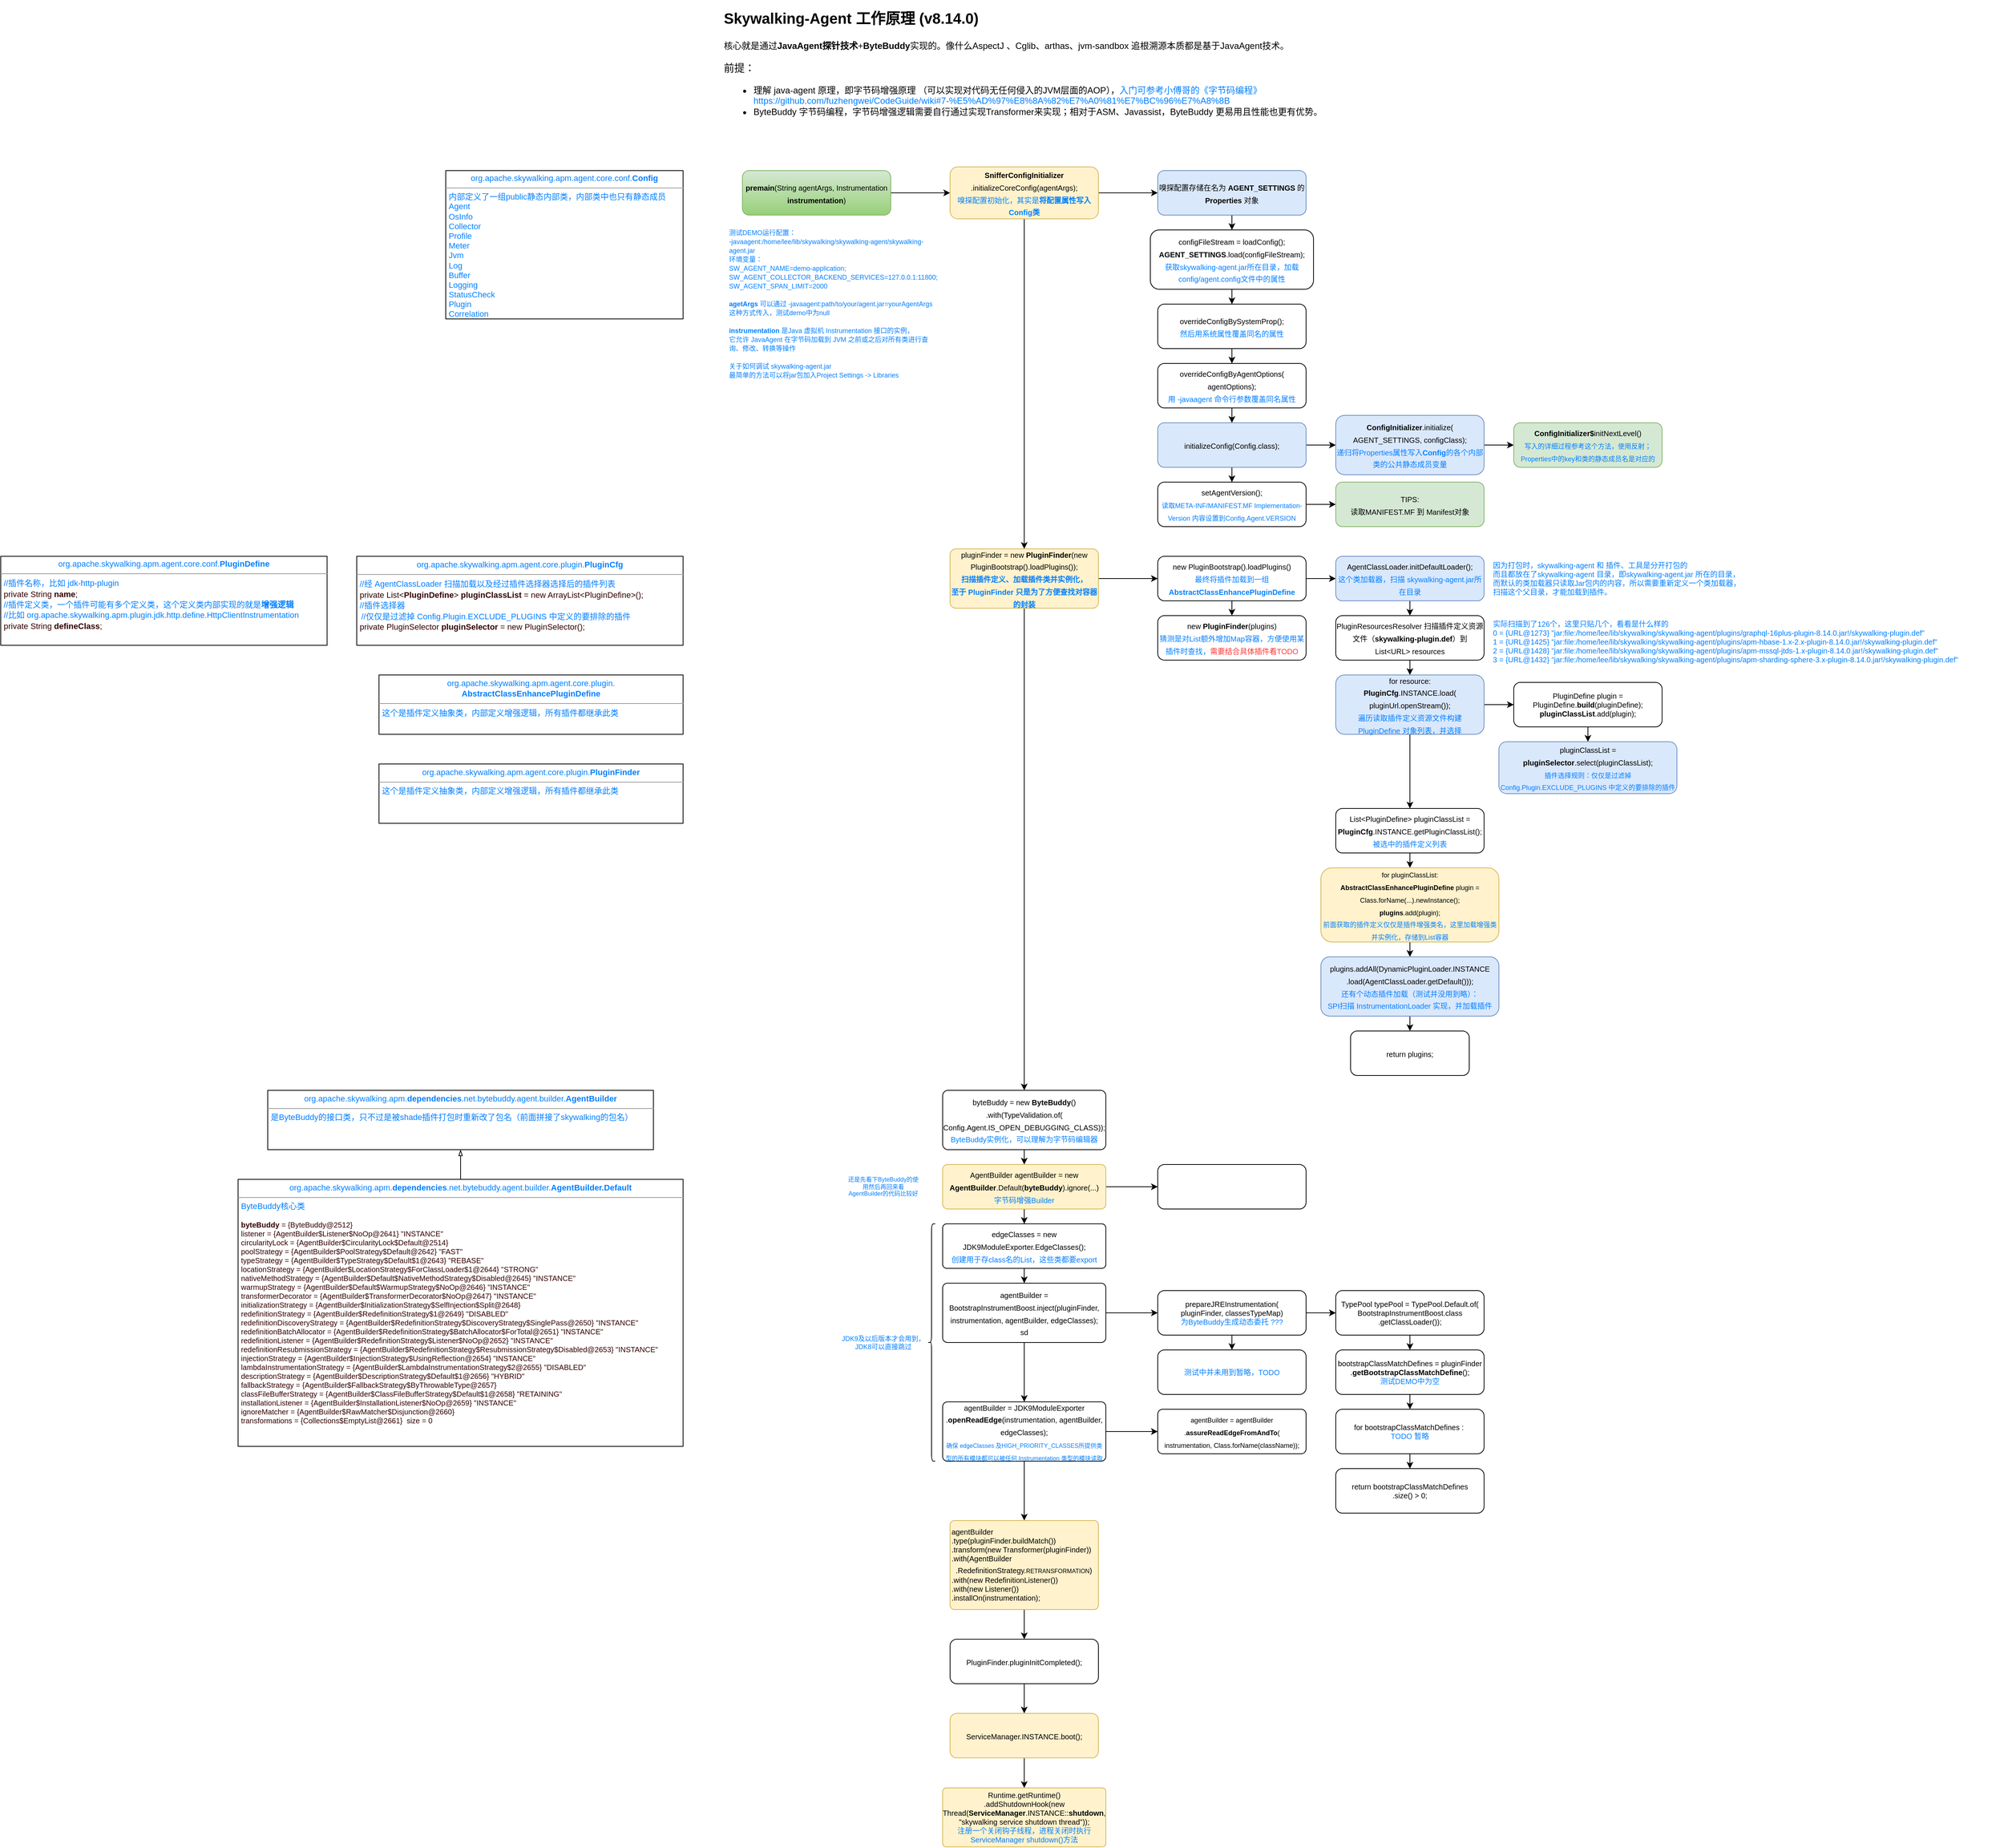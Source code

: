 <mxfile version="16.1.2" type="device"><diagram id="PYI9xT5d_eNirprLVBCl" name="Skywalking-Agent 工作原理 (v8.14.0) "><mxGraphModel dx="2842" dy="1018" grid="1" gridSize="10" guides="1" tooltips="1" connect="1" arrows="1" fold="1" page="1" pageScale="1" pageWidth="1169" pageHeight="827" math="0" shadow="0"><root><mxCell id="0"/><mxCell id="1" parent="0"/><mxCell id="CrG38wg852pacwZDw58O-2" value="&lt;h1 style=&quot;font-size: 20px&quot;&gt;&lt;span&gt;Skywalking-Agent 工作原理&amp;nbsp;&lt;/span&gt;&lt;font style=&quot;font-size: 20px&quot;&gt;(v8.14.0)&amp;nbsp;&lt;br&gt;&lt;/font&gt;&lt;/h1&gt;&lt;div&gt;&lt;font style=&quot;font-size: 12px&quot;&gt;核心就是通过&lt;b&gt;JavaAgent探针技术&lt;/b&gt;+&lt;b&gt;ByteBuddy&lt;/b&gt;实现的。像什么AspectJ 、Cglib、arthas、jvm-sandbox 追根溯源本质都是基于JavaAgent技术。&lt;/font&gt;&lt;/div&gt;&lt;p style=&quot;font-size: 14px&quot;&gt;&lt;font style=&quot;font-size: 14px&quot;&gt;前提：&lt;/font&gt;&lt;/p&gt;&lt;p style=&quot;font-size: 14px&quot;&gt;&lt;/p&gt;&lt;ul style=&quot;font-size: 12px&quot;&gt;&lt;li&gt;&lt;font style=&quot;font-size: 12px&quot;&gt;理解 java-agent 原理，即字节码增强原理 （可以实现对代码无任何侵入的JVM层面的AOP），&lt;font color=&quot;#007fff&quot;&gt;入门可参考小傅哥的《字节码编程》https://github.com/fuzhengwei/CodeGuide/wiki#7-%E5%AD%97%E8%8A%82%E7%A0%81%E7%BC%96%E7%A8%8B&lt;/font&gt;&lt;/font&gt;&lt;/li&gt;&lt;li&gt;&lt;font style=&quot;font-size: 12px&quot;&gt;ByteBuddy 字节码编程，字节码增强逻辑需要自行通过实现Transformer来实现；相对于ASM、Javassist，ByteBuddy 更易用且性能也更有优势。&lt;/font&gt;&lt;/li&gt;&lt;/ul&gt;&lt;p&gt;&lt;/p&gt;" style="text;html=1;strokeColor=none;fillColor=none;spacing=5;spacingTop=-20;whiteSpace=wrap;overflow=hidden;rounded=0;fontSize=16;" vertex="1" parent="1"><mxGeometry x="10" y="20" width="890" height="180" as="geometry"/></mxCell><mxCell id="CrG38wg852pacwZDw58O-5" value="" style="edgeStyle=orthogonalEdgeStyle;rounded=0;orthogonalLoop=1;jettySize=auto;html=1;fontSize=10;" edge="1" parent="1" source="CrG38wg852pacwZDw58O-3" target="CrG38wg852pacwZDw58O-4"><mxGeometry relative="1" as="geometry"/></mxCell><mxCell id="CrG38wg852pacwZDw58O-3" value="&lt;font style=&quot;font-size: 10px&quot;&gt;&lt;b&gt;premain&lt;/b&gt;(String agentArgs, Instrumentation &lt;b&gt;instrumentation&lt;/b&gt;)&lt;/font&gt;" style="rounded=1;whiteSpace=wrap;html=1;fontSize=14;fillColor=#d5e8d4;strokeColor=#82b366;gradientColor=#97d077;" vertex="1" parent="1"><mxGeometry x="40" y="240" width="200" height="60" as="geometry"/></mxCell><mxCell id="CrG38wg852pacwZDw58O-9" value="" style="edgeStyle=orthogonalEdgeStyle;rounded=0;orthogonalLoop=1;jettySize=auto;html=1;fontSize=12;fontColor=#007FFF;" edge="1" parent="1" source="CrG38wg852pacwZDw58O-4" target="CrG38wg852pacwZDw58O-8"><mxGeometry relative="1" as="geometry"/></mxCell><mxCell id="CrG38wg852pacwZDw58O-33" value="" style="edgeStyle=orthogonalEdgeStyle;rounded=0;orthogonalLoop=1;jettySize=auto;html=1;fontSize=9;fontColor=#007FFF;" edge="1" parent="1" source="CrG38wg852pacwZDw58O-4" target="CrG38wg852pacwZDw58O-32"><mxGeometry relative="1" as="geometry"/></mxCell><mxCell id="CrG38wg852pacwZDw58O-4" value="&lt;span style=&quot;font-size: 10px&quot;&gt;&lt;b&gt;SnifferConfigInitializer&lt;/b&gt;&lt;br&gt;.initializeCoreConfig(agentArgs);&lt;br&gt;&lt;font color=&quot;#007fff&quot;&gt;嗅探配置初始化，其实是&lt;b&gt;将配置属性写入Config类&lt;/b&gt;&lt;/font&gt;&lt;br&gt;&lt;/span&gt;" style="rounded=1;whiteSpace=wrap;html=1;fontSize=14;fillColor=#fff2cc;strokeColor=#d6b656;" vertex="1" parent="1"><mxGeometry x="320" y="235" width="200" height="70" as="geometry"/></mxCell><mxCell id="CrG38wg852pacwZDw58O-7" value="&lt;font color=&quot;#007fff&quot; style=&quot;font-size: 9px&quot;&gt;测试DEMO运行配置：&lt;br&gt;-javaagent:/home/lee/lib/skywalking/skywalking-agent/skywalking-agent.jar&lt;br&gt;环境变量：&lt;br&gt;SW_AGENT_NAME=demo-application;&lt;br&gt;SW_AGENT_COLLECTOR_BACKEND_SERVICES=127.0.0.1:11800;&lt;br&gt;SW_AGENT_SPAN_LIMIT=2000&lt;br&gt;&lt;br&gt;&lt;b&gt;agetArgs&lt;/b&gt; 可以通过 -javaagent:path/to/your/agent.jar=yourAgentArgs&amp;nbsp; 这种方式传入，测试demo中为null&lt;br&gt;&lt;br&gt;&lt;b&gt;instrumentation&lt;/b&gt; 是Java 虚拟机 Instrumentation 接口的实例，&lt;br&gt;它允许 JavaAgent 在字节码加载到 JVM 之前或之后对所有类进行查询、修改、转换等操作&lt;br&gt;&lt;br&gt;关于如何调试 skywalking-agent.jar&lt;br&gt;最简单的方法可以将jar包加入Project Settings -&amp;gt; Libraries&lt;br&gt;&lt;/font&gt;" style="text;html=1;strokeColor=none;fillColor=none;align=left;verticalAlign=top;whiteSpace=wrap;rounded=0;fontSize=10;" vertex="1" parent="1"><mxGeometry x="20" y="311" width="260" height="206" as="geometry"/></mxCell><mxCell id="CrG38wg852pacwZDw58O-11" value="" style="edgeStyle=orthogonalEdgeStyle;rounded=0;orthogonalLoop=1;jettySize=auto;html=1;fontSize=12;fontColor=#007FFF;" edge="1" parent="1" source="CrG38wg852pacwZDw58O-8" target="CrG38wg852pacwZDw58O-10"><mxGeometry relative="1" as="geometry"/></mxCell><mxCell id="CrG38wg852pacwZDw58O-50" value="" style="edgeStyle=orthogonalEdgeStyle;rounded=1;orthogonalLoop=1;jettySize=auto;html=1;fontSize=9;fontColor=#007FFF;" edge="1" parent="1" source="CrG38wg852pacwZDw58O-8" target="CrG38wg852pacwZDw58O-49"><mxGeometry relative="1" as="geometry"/></mxCell><mxCell id="CrG38wg852pacwZDw58O-8" value="&lt;span style=&quot;font-size: 10px&quot;&gt;pluginFinder = new &lt;b&gt;PluginFinder&lt;/b&gt;(new PluginBootstrap().loadPlugins());&lt;/span&gt;&lt;br&gt;&lt;font color=&quot;#007fff&quot;&gt;&lt;span style=&quot;font-size: 10px&quot;&gt;&lt;b&gt;扫描插件定义、加载插件类并实例化，&lt;br&gt;至于 PluginFinder 只是为了方便查找对容器的封装&lt;br&gt;&lt;/b&gt;&lt;/span&gt;&lt;/font&gt;" style="rounded=1;whiteSpace=wrap;html=1;fontSize=14;fillColor=#fff2cc;strokeColor=#d6b656;arcSize=10;" vertex="1" parent="1"><mxGeometry x="320" y="750" width="200" height="80" as="geometry"/></mxCell><mxCell id="CrG38wg852pacwZDw58O-13" value="" style="edgeStyle=orthogonalEdgeStyle;rounded=0;orthogonalLoop=1;jettySize=auto;html=1;fontSize=12;fontColor=#007FFF;entryX=0.5;entryY=0;entryDx=0;entryDy=0;" edge="1" parent="1" source="CrG38wg852pacwZDw58O-10" target="CrG38wg852pacwZDw58O-14"><mxGeometry relative="1" as="geometry"><mxPoint x="420" y="1600" as="targetPoint"/></mxGeometry></mxCell><mxCell id="CrG38wg852pacwZDw58O-10" value="&lt;font style=&quot;font-size: 10px&quot;&gt;byteBuddy = new &lt;b&gt;ByteBuddy&lt;/b&gt;()&lt;br&gt;.with(TypeValidation.of(&lt;br&gt;Config.Agent.IS_OPEN_DEBUGGING_CLASS));&lt;br&gt;&lt;font color=&quot;#007fff&quot; style=&quot;font-size: 10px&quot;&gt;ByteBuddy实例化，可以理解为字节码编辑器&lt;/font&gt;&lt;/font&gt;" style="rounded=1;whiteSpace=wrap;html=1;fontSize=14;arcSize=9;" vertex="1" parent="1"><mxGeometry x="310" y="1480" width="220" height="80" as="geometry"/></mxCell><mxCell id="CrG38wg852pacwZDw58O-17" value="" style="edgeStyle=orthogonalEdgeStyle;rounded=0;orthogonalLoop=1;jettySize=auto;html=1;fontSize=9;fontColor=#007FFF;" edge="1" parent="1" source="CrG38wg852pacwZDw58O-14" target="CrG38wg852pacwZDw58O-16"><mxGeometry relative="1" as="geometry"/></mxCell><mxCell id="CrG38wg852pacwZDw58O-82" value="" style="edgeStyle=orthogonalEdgeStyle;rounded=1;orthogonalLoop=1;jettySize=auto;html=1;fontSize=9;fontColor=#330000;" edge="1" parent="1" source="CrG38wg852pacwZDw58O-14" target="CrG38wg852pacwZDw58O-81"><mxGeometry relative="1" as="geometry"/></mxCell><mxCell id="CrG38wg852pacwZDw58O-14" value="&lt;font style=&quot;font-size: 10px&quot;&gt;AgentBuilder agentBuilder = new &lt;b&gt;AgentBuilder&lt;/b&gt;.Default(&lt;b&gt;byteBuddy&lt;/b&gt;).ignore(...)&lt;br&gt;&lt;font color=&quot;#007fff&quot; style=&quot;font-size: 10px&quot;&gt;字节码增强Builder&lt;/font&gt;&lt;br&gt;&lt;/font&gt;" style="rounded=1;whiteSpace=wrap;html=1;fontSize=14;fillColor=#fff2cc;strokeColor=#d6b656;arcSize=11;" vertex="1" parent="1"><mxGeometry x="310" y="1580" width="220" height="60" as="geometry"/></mxCell><mxCell id="CrG38wg852pacwZDw58O-19" value="" style="edgeStyle=orthogonalEdgeStyle;rounded=0;orthogonalLoop=1;jettySize=auto;html=1;fontSize=9;fontColor=#007FFF;" edge="1" parent="1" source="CrG38wg852pacwZDw58O-16" target="CrG38wg852pacwZDw58O-18"><mxGeometry relative="1" as="geometry"/></mxCell><mxCell id="CrG38wg852pacwZDw58O-16" value="&lt;font&gt;&lt;font size=&quot;1&quot;&gt;edgeClasses = new JDK9ModuleExporter.EdgeClasses();&lt;br&gt;&lt;/font&gt;&lt;font color=&quot;#007fff&quot; style=&quot;font-size: 10px&quot;&gt;创建用于存class名的List，这些类都要export&lt;/font&gt;&lt;br&gt;&lt;/font&gt;" style="rounded=1;whiteSpace=wrap;html=1;fontSize=14;arcSize=9;" vertex="1" parent="1"><mxGeometry x="310" y="1660" width="220" height="60" as="geometry"/></mxCell><mxCell id="CrG38wg852pacwZDw58O-21" value="" style="edgeStyle=orthogonalEdgeStyle;rounded=0;orthogonalLoop=1;jettySize=auto;html=1;fontSize=10;fontColor=#007FFF;" edge="1" parent="1" source="CrG38wg852pacwZDw58O-18" target="CrG38wg852pacwZDw58O-20"><mxGeometry relative="1" as="geometry"/></mxCell><mxCell id="CrG38wg852pacwZDw58O-84" value="" style="edgeStyle=orthogonalEdgeStyle;rounded=1;orthogonalLoop=1;jettySize=auto;html=1;fontSize=10;fontColor=#007FFF;" edge="1" parent="1" source="CrG38wg852pacwZDw58O-18" target="CrG38wg852pacwZDw58O-83"><mxGeometry relative="1" as="geometry"/></mxCell><mxCell id="CrG38wg852pacwZDw58O-18" value="&lt;font&gt;&lt;font style=&quot;font-size: 10px&quot;&gt;agentBuilder = BootstrapInstrumentBoost.inject(pluginFinder, instrumentation, agentBuilder, edgeClasses);&lt;br&gt;sd&lt;/font&gt;&lt;br&gt;&lt;/font&gt;" style="rounded=1;whiteSpace=wrap;html=1;fontSize=14;arcSize=8;" vertex="1" parent="1"><mxGeometry x="310" y="1740" width="220" height="80" as="geometry"/></mxCell><mxCell id="CrG38wg852pacwZDw58O-23" value="" style="edgeStyle=orthogonalEdgeStyle;rounded=0;orthogonalLoop=1;jettySize=auto;html=1;fontSize=10;fontColor=#007FFF;" edge="1" parent="1" source="CrG38wg852pacwZDw58O-20" target="CrG38wg852pacwZDw58O-22"><mxGeometry relative="1" as="geometry"/></mxCell><mxCell id="CrG38wg852pacwZDw58O-97" value="" style="edgeStyle=orthogonalEdgeStyle;rounded=1;orthogonalLoop=1;jettySize=auto;html=1;fontSize=8;fontColor=#007FFF;" edge="1" parent="1" source="CrG38wg852pacwZDw58O-20" target="CrG38wg852pacwZDw58O-96"><mxGeometry relative="1" as="geometry"/></mxCell><mxCell id="CrG38wg852pacwZDw58O-20" value="&lt;font style=&quot;font-size: 8px&quot;&gt;&lt;font style=&quot;font-size: 10px&quot;&gt;agentBuilder = JDK9ModuleExporter&lt;br&gt;.&lt;b&gt;openReadEdge&lt;/b&gt;(instrumentation, agentBuilder, edgeClasses);&lt;br&gt;&lt;/font&gt;&lt;font color=&quot;#007fff&quot; style=&quot;font-size: 8px&quot;&gt;&lt;span&gt;确保 edgeClasses 及HIGH_PRIORITY_CLASSES&lt;/span&gt;&lt;span&gt;所提供类型的所有模块都可以被任何 Instrumentation 类型的模块读取&lt;/span&gt;&lt;/font&gt;&lt;br&gt;&lt;/font&gt;" style="rounded=1;whiteSpace=wrap;html=1;fontSize=14;arcSize=8;" vertex="1" parent="1"><mxGeometry x="310" y="1900" width="220" height="80" as="geometry"/></mxCell><mxCell id="CrG38wg852pacwZDw58O-25" value="" style="edgeStyle=orthogonalEdgeStyle;rounded=0;orthogonalLoop=1;jettySize=auto;html=1;fontSize=10;fontColor=#007FFF;" edge="1" parent="1" source="CrG38wg852pacwZDw58O-22" target="CrG38wg852pacwZDw58O-24"><mxGeometry relative="1" as="geometry"/></mxCell><mxCell id="CrG38wg852pacwZDw58O-22" value="&lt;font&gt;&lt;div style=&quot;font-size: 10px&quot;&gt;agentBuilder&lt;/div&gt;&lt;div style=&quot;font-size: 10px&quot;&gt;.type(pluginFinder.buildMatch())&lt;/div&gt;&lt;div style=&quot;font-size: 10px&quot;&gt;.transform(new Transformer(pluginFinder))&lt;/div&gt;&lt;div style=&quot;font-size: 10px&quot;&gt;.with(AgentBuilder&lt;/div&gt;&lt;div&gt;&lt;span style=&quot;font-size: 10px&quot;&gt;&amp;nbsp;&amp;nbsp;&lt;/span&gt;&lt;span style=&quot;font-size: 10px&quot;&gt;.RedefinitionStrategy.&lt;/span&gt;&lt;font style=&quot;font-size: 8px&quot;&gt;RETRANSFORMATION&lt;/font&gt;&lt;span style=&quot;font-size: 10px&quot;&gt;)&lt;/span&gt;&lt;/div&gt;&lt;div style=&quot;font-size: 10px&quot;&gt;.with(new RedefinitionListener())&lt;/div&gt;&lt;div style=&quot;font-size: 10px&quot;&gt;.with(new Listener())&lt;/div&gt;&lt;div style=&quot;font-size: 10px&quot;&gt;.installOn(instrumentation);&lt;/div&gt;&lt;/font&gt;" style="rounded=1;whiteSpace=wrap;html=1;fontSize=14;align=left;arcSize=5;fillColor=#fff2cc;strokeColor=#d6b656;" vertex="1" parent="1"><mxGeometry x="320" y="2060" width="200" height="120" as="geometry"/></mxCell><mxCell id="CrG38wg852pacwZDw58O-27" value="" style="edgeStyle=orthogonalEdgeStyle;rounded=0;orthogonalLoop=1;jettySize=auto;html=1;fontSize=10;fontColor=#007FFF;" edge="1" parent="1" source="CrG38wg852pacwZDw58O-24" target="CrG38wg852pacwZDw58O-26"><mxGeometry relative="1" as="geometry"/></mxCell><mxCell id="CrG38wg852pacwZDw58O-24" value="&lt;font&gt;&lt;span style=&quot;font-size: 10px&quot;&gt;PluginFinder.pluginInitCompleted();&lt;/span&gt;&lt;br&gt;&lt;/font&gt;" style="rounded=1;whiteSpace=wrap;html=1;fontSize=14;align=center;" vertex="1" parent="1"><mxGeometry x="320" y="2220" width="200" height="60" as="geometry"/></mxCell><mxCell id="CrG38wg852pacwZDw58O-29" value="" style="edgeStyle=orthogonalEdgeStyle;rounded=0;orthogonalLoop=1;jettySize=auto;html=1;fontSize=10;fontColor=#007FFF;" edge="1" parent="1" source="CrG38wg852pacwZDw58O-26" target="CrG38wg852pacwZDw58O-28"><mxGeometry relative="1" as="geometry"/></mxCell><mxCell id="CrG38wg852pacwZDw58O-26" value="&lt;font&gt;&lt;span style=&quot;font-size: 10px&quot;&gt;ServiceManager.INSTANCE.boot();&lt;/span&gt;&lt;br&gt;&lt;/font&gt;" style="rounded=1;whiteSpace=wrap;html=1;fontSize=14;align=center;fillColor=#fff2cc;strokeColor=#d6b656;" vertex="1" parent="1"><mxGeometry x="320" y="2320" width="200" height="60" as="geometry"/></mxCell><mxCell id="CrG38wg852pacwZDw58O-28" value="&lt;font style=&quot;font-size: 10px&quot;&gt;&lt;div&gt;Runtime.getRuntime()&lt;/div&gt;&lt;div&gt;.addShutdownHook(new Thread(&lt;b&gt;ServiceManager&lt;/b&gt;.INSTANCE::&lt;b&gt;shutdown&lt;/b&gt;, &quot;skywalking service shutdown thread&quot;));&lt;br&gt;&lt;font color=&quot;#007fff&quot;&gt;注册一个关闭钩子线程，进程关闭时执行ServiceManager shutdown()方法&lt;/font&gt;&lt;/div&gt;&lt;/font&gt;" style="rounded=1;whiteSpace=wrap;html=1;fontSize=14;align=center;fillColor=#fff2cc;strokeColor=#d6b656;arcSize=6;" vertex="1" parent="1"><mxGeometry x="310" y="2420.5" width="220" height="79.5" as="geometry"/></mxCell><mxCell id="CrG38wg852pacwZDw58O-35" value="" style="edgeStyle=orthogonalEdgeStyle;rounded=0;orthogonalLoop=1;jettySize=auto;html=1;fontSize=9;fontColor=#007FFF;" edge="1" parent="1" source="CrG38wg852pacwZDw58O-32" target="CrG38wg852pacwZDw58O-34"><mxGeometry relative="1" as="geometry"/></mxCell><mxCell id="CrG38wg852pacwZDw58O-32" value="&lt;span style=&quot;font-size: 10px&quot;&gt;嗅探配置存储在名为 &lt;b&gt;AGENT_SETTINGS&lt;/b&gt; 的&lt;b&gt;Properties&lt;/b&gt; 对象&lt;/span&gt;" style="rounded=1;whiteSpace=wrap;html=1;fontSize=14;fillColor=#dae8fc;strokeColor=#6c8ebf;" vertex="1" parent="1"><mxGeometry x="600" y="240" width="200" height="60" as="geometry"/></mxCell><mxCell id="CrG38wg852pacwZDw58O-37" value="" style="edgeStyle=orthogonalEdgeStyle;rounded=0;orthogonalLoop=1;jettySize=auto;html=1;fontSize=10;fontColor=#007FFF;" edge="1" parent="1" source="CrG38wg852pacwZDw58O-34" target="CrG38wg852pacwZDw58O-36"><mxGeometry relative="1" as="geometry"/></mxCell><mxCell id="CrG38wg852pacwZDw58O-34" value="&lt;font style=&quot;font-size: 10px&quot;&gt;configFileStream = loadConfig();&lt;br&gt;&lt;b&gt;AGENT_SETTINGS&lt;/b&gt;.load(configFileStream);&lt;br&gt;&lt;font color=&quot;#007fff&quot;&gt;获取skywalking-agent.jar所在目录，加载config/agent.config文件中的属性&lt;/font&gt;&lt;br&gt;&lt;/font&gt;" style="rounded=1;whiteSpace=wrap;html=1;fontSize=14;" vertex="1" parent="1"><mxGeometry x="590" y="320" width="220" height="80" as="geometry"/></mxCell><mxCell id="CrG38wg852pacwZDw58O-39" value="" style="edgeStyle=orthogonalEdgeStyle;rounded=0;orthogonalLoop=1;jettySize=auto;html=1;fontSize=10;fontColor=#007FFF;" edge="1" parent="1" source="CrG38wg852pacwZDw58O-36" target="CrG38wg852pacwZDw58O-38"><mxGeometry relative="1" as="geometry"/></mxCell><mxCell id="CrG38wg852pacwZDw58O-36" value="&lt;span style=&quot;font-size: 10px&quot;&gt;overrideConfigBySystemProp();&lt;br&gt;&lt;font color=&quot;#007fff&quot;&gt;然后用系统属性覆盖同名的属性&lt;/font&gt;&lt;br&gt;&lt;/span&gt;" style="rounded=1;whiteSpace=wrap;html=1;fontSize=14;" vertex="1" parent="1"><mxGeometry x="600" y="420" width="200" height="60" as="geometry"/></mxCell><mxCell id="CrG38wg852pacwZDw58O-41" value="" style="edgeStyle=orthogonalEdgeStyle;rounded=0;orthogonalLoop=1;jettySize=auto;html=1;fontSize=10;fontColor=#007FFF;" edge="1" parent="1" source="CrG38wg852pacwZDw58O-38" target="CrG38wg852pacwZDw58O-40"><mxGeometry relative="1" as="geometry"/></mxCell><mxCell id="CrG38wg852pacwZDw58O-38" value="&lt;span style=&quot;font-size: 10px&quot;&gt;overrideConfigByAgentOptions(&lt;br&gt;agentOptions);&lt;br&gt;&lt;font color=&quot;#007fff&quot;&gt;用 -javaagent 命令行参数覆盖同名属性&lt;/font&gt;&lt;br&gt;&lt;/span&gt;" style="rounded=1;whiteSpace=wrap;html=1;fontSize=14;" vertex="1" parent="1"><mxGeometry x="600" y="500" width="200" height="60" as="geometry"/></mxCell><mxCell id="CrG38wg852pacwZDw58O-43" value="" style="edgeStyle=orthogonalEdgeStyle;rounded=0;orthogonalLoop=1;jettySize=auto;html=1;fontSize=10;fontColor=#007FFF;" edge="1" parent="1" source="CrG38wg852pacwZDw58O-40" target="CrG38wg852pacwZDw58O-42"><mxGeometry relative="1" as="geometry"/></mxCell><mxCell id="CrG38wg852pacwZDw58O-45" value="" style="edgeStyle=orthogonalEdgeStyle;rounded=1;orthogonalLoop=1;jettySize=auto;html=1;fontSize=10;fontColor=#007FFF;" edge="1" parent="1" source="CrG38wg852pacwZDw58O-40" target="CrG38wg852pacwZDw58O-44"><mxGeometry relative="1" as="geometry"/></mxCell><mxCell id="CrG38wg852pacwZDw58O-40" value="&lt;span style=&quot;font-size: 10px&quot;&gt;initializeConfig(Config.class);&lt;/span&gt;" style="rounded=1;whiteSpace=wrap;html=1;fontSize=14;fillColor=#dae8fc;strokeColor=#6c8ebf;" vertex="1" parent="1"><mxGeometry x="600" y="580" width="200" height="60" as="geometry"/></mxCell><mxCell id="CrG38wg852pacwZDw58O-52" value="" style="edgeStyle=orthogonalEdgeStyle;rounded=1;orthogonalLoop=1;jettySize=auto;html=1;fontSize=9;fontColor=#007FFF;" edge="1" parent="1" source="CrG38wg852pacwZDw58O-42" target="CrG38wg852pacwZDw58O-51"><mxGeometry relative="1" as="geometry"/></mxCell><mxCell id="CrG38wg852pacwZDw58O-42" value="&lt;span style=&quot;font-size: 10px&quot;&gt;setAgentVersion();&lt;/span&gt;&lt;br&gt;&lt;font color=&quot;#007fff&quot; style=&quot;font-size: 9px&quot;&gt;&lt;span&gt;读取META-INF/MANIFEST.MF Implementation-Version&amp;nbsp;&lt;/span&gt;&lt;span&gt;内容设置到Config.Agent.VERSION&lt;/span&gt;&lt;/font&gt;" style="rounded=1;whiteSpace=wrap;html=1;fontSize=14;" vertex="1" parent="1"><mxGeometry x="600" y="660" width="200" height="60" as="geometry"/></mxCell><mxCell id="CrG38wg852pacwZDw58O-48" value="" style="edgeStyle=orthogonalEdgeStyle;rounded=1;orthogonalLoop=1;jettySize=auto;html=1;fontSize=10;fontColor=#007FFF;" edge="1" parent="1" source="CrG38wg852pacwZDw58O-44" target="CrG38wg852pacwZDw58O-47"><mxGeometry relative="1" as="geometry"/></mxCell><mxCell id="CrG38wg852pacwZDw58O-44" value="&lt;span style=&quot;font-size: 10px&quot;&gt;&lt;b&gt;ConfigInitializer&lt;/b&gt;.initialize(&lt;br&gt;AGENT_SETTINGS, configClass);&lt;br&gt;&lt;font color=&quot;#007fff&quot; style=&quot;font-size: 10px&quot;&gt;递归将Properties属性写入&lt;b&gt;Config&lt;/b&gt;的各个内部类的公共静态成员变量&lt;/font&gt;&lt;br&gt;&lt;/span&gt;" style="rounded=1;whiteSpace=wrap;html=1;fontSize=14;fillColor=#dae8fc;strokeColor=#6c8ebf;" vertex="1" parent="1"><mxGeometry x="840" y="570" width="200" height="80" as="geometry"/></mxCell><mxCell id="CrG38wg852pacwZDw58O-46" value="&lt;p style=&quot;margin: 4px 0px 0px ; text-align: center ; font-size: 11px&quot;&gt;&lt;font style=&quot;font-size: 11px&quot;&gt;org.apache.skywalking.apm.agent.core.conf.&lt;b&gt;Config&lt;/b&gt;&lt;br&gt;&lt;/font&gt;&lt;/p&gt;&lt;hr size=&quot;1&quot; style=&quot;font-size: 11px&quot;&gt;&lt;p style=&quot;margin: 0px 0px 0px 4px ; font-size: 11px&quot;&gt;&lt;font style=&quot;font-size: 11px&quot;&gt;内部定义了一组public静态内部类，内部类中也只有静态成员&lt;br&gt;&lt;/font&gt;&lt;/p&gt;&lt;p style=&quot;margin: 0px 0px 0px 4px ; font-size: 11px&quot;&gt;Agent&lt;br&gt;OsInfo&lt;/p&gt;&lt;p style=&quot;margin: 0px 0px 0px 4px ; font-size: 11px&quot;&gt;Collector&lt;/p&gt;&lt;p style=&quot;margin: 0px 0px 0px 4px ; font-size: 11px&quot;&gt;Profile&lt;br&gt;Meter&lt;/p&gt;&lt;p style=&quot;margin: 0px 0px 0px 4px ; font-size: 11px&quot;&gt;Jvm&lt;br&gt;Log&lt;br&gt;Buffer&lt;br&gt;Logging&lt;br&gt;StatusCheck&lt;br&gt;Plugin&lt;br&gt;Correlation&lt;/p&gt;" style="verticalAlign=top;align=left;overflow=fill;fontSize=12;fontFamily=Helvetica;html=1;fontColor=#007FFF;" vertex="1" parent="1"><mxGeometry x="-360" y="240" width="320" height="200" as="geometry"/></mxCell><mxCell id="CrG38wg852pacwZDw58O-47" value="&lt;b style=&quot;font-size: 10px&quot;&gt;ConfigInitializer$&lt;/b&gt;&lt;span style=&quot;font-size: 10px&quot;&gt;initNextLevel()&lt;/span&gt;&lt;br&gt;&lt;font color=&quot;#007fff&quot; style=&quot;font-size: 9px&quot;&gt;写入的详细过程参考这个方法，使用反射；Properties中的key和类的静态成员名是对应的&lt;/font&gt;" style="rounded=1;whiteSpace=wrap;html=1;fontSize=14;fillColor=#d5e8d4;strokeColor=#82b366;" vertex="1" parent="1"><mxGeometry x="1080" y="580" width="200" height="60" as="geometry"/></mxCell><mxCell id="CrG38wg852pacwZDw58O-54" value="" style="edgeStyle=orthogonalEdgeStyle;rounded=1;orthogonalLoop=1;jettySize=auto;html=1;fontSize=9;fontColor=#007FFF;" edge="1" parent="1" source="CrG38wg852pacwZDw58O-49" target="CrG38wg852pacwZDw58O-53"><mxGeometry relative="1" as="geometry"/></mxCell><mxCell id="CrG38wg852pacwZDw58O-78" value="" style="edgeStyle=orthogonalEdgeStyle;rounded=1;orthogonalLoop=1;jettySize=auto;html=1;fontSize=9;fontColor=#007FFF;" edge="1" parent="1" source="CrG38wg852pacwZDw58O-49" target="CrG38wg852pacwZDw58O-77"><mxGeometry relative="1" as="geometry"/></mxCell><mxCell id="CrG38wg852pacwZDw58O-49" value="&lt;span style=&quot;font-size: 10px&quot;&gt;new PluginBootstrap().loadPlugins()&lt;br&gt;&lt;/span&gt;&lt;font style=&quot;font-size: 10px&quot; color=&quot;#007fff&quot;&gt;最终将插件加载到一组&lt;b&gt;AbstractClassEnhancePluginDefine&lt;/b&gt;&lt;/font&gt;" style="rounded=1;whiteSpace=wrap;html=1;fontSize=14;" vertex="1" parent="1"><mxGeometry x="600" y="760" width="200" height="60" as="geometry"/></mxCell><mxCell id="CrG38wg852pacwZDw58O-51" value="&lt;span style=&quot;font-size: 10px&quot;&gt;TIPS:&lt;br&gt;读取MANIFEST.MF 到 Manifest对象&lt;br&gt;&lt;/span&gt;" style="rounded=1;whiteSpace=wrap;html=1;fontSize=14;fillColor=#d5e8d4;strokeColor=#82b366;" vertex="1" parent="1"><mxGeometry x="840" y="660" width="200" height="60" as="geometry"/></mxCell><mxCell id="CrG38wg852pacwZDw58O-57" value="" style="edgeStyle=orthogonalEdgeStyle;rounded=1;orthogonalLoop=1;jettySize=auto;html=1;fontSize=10;fontColor=#007FFF;" edge="1" parent="1" source="CrG38wg852pacwZDw58O-53" target="CrG38wg852pacwZDw58O-56"><mxGeometry relative="1" as="geometry"/></mxCell><mxCell id="CrG38wg852pacwZDw58O-53" value="&lt;span style=&quot;font-size: 10px&quot;&gt;AgentClassLoader.initDefaultLoader();&lt;br&gt;&lt;/span&gt;&lt;font style=&quot;font-size: 10px&quot; color=&quot;#007fff&quot;&gt;这个类加载器，扫描 skywalking-agent.jar所在目录&lt;/font&gt;" style="rounded=1;whiteSpace=wrap;html=1;fontSize=14;fillColor=#dae8fc;strokeColor=#6c8ebf;" vertex="1" parent="1"><mxGeometry x="840" y="760" width="200" height="60" as="geometry"/></mxCell><mxCell id="CrG38wg852pacwZDw58O-55" value="&lt;p style=&quot;margin: 4px 0px 0px ; text-align: center&quot;&gt;&lt;font&gt;&lt;span style=&quot;font-size: 11px&quot;&gt;org.apache.skywalking.apm.agent.core.plugin.&lt;/span&gt;&lt;br&gt;&lt;/font&gt;&lt;/p&gt;&lt;div style=&quot;text-align: center&quot;&gt;&lt;span style=&quot;font-size: 11px&quot;&gt;&lt;b&gt;AbstractClassEnhancePluginDefine&lt;/b&gt;&lt;/span&gt;&lt;/div&gt;&lt;hr size=&quot;1&quot; style=&quot;font-size: 11px&quot;&gt;&lt;p style=&quot;margin: 0px 0px 0px 4px ; font-size: 11px&quot;&gt;&lt;font style=&quot;font-size: 11px&quot;&gt;这个是插件定义抽象类，内部定义增强逻辑，所有插件都继承此类&lt;br&gt;&lt;/font&gt;&lt;/p&gt;&lt;p style=&quot;margin: 0px 0px 0px 4px ; font-size: 11px&quot;&gt;&lt;br&gt;&lt;/p&gt;" style="verticalAlign=top;align=left;overflow=fill;fontSize=12;fontFamily=Helvetica;html=1;fontColor=#007FFF;" vertex="1" parent="1"><mxGeometry x="-450" y="920" width="410" height="80" as="geometry"/></mxCell><mxCell id="CrG38wg852pacwZDw58O-59" value="" style="edgeStyle=orthogonalEdgeStyle;rounded=1;orthogonalLoop=1;jettySize=auto;html=1;fontSize=10;fontColor=#007FFF;" edge="1" parent="1" source="CrG38wg852pacwZDw58O-56" target="CrG38wg852pacwZDw58O-58"><mxGeometry relative="1" as="geometry"/></mxCell><mxCell id="CrG38wg852pacwZDw58O-56" value="&lt;div&gt;&lt;span style=&quot;font-size: 10px&quot;&gt;PluginResourcesResolver 扫描插件定义资源文件（&lt;b&gt;skywalking-plugin.def&lt;/b&gt;）到 List&amp;lt;URL&amp;gt; resources&lt;/span&gt;&lt;br&gt;&lt;/div&gt;" style="rounded=1;whiteSpace=wrap;html=1;fontSize=14;" vertex="1" parent="1"><mxGeometry x="840" y="840" width="200" height="60" as="geometry"/></mxCell><mxCell id="CrG38wg852pacwZDw58O-62" value="" style="edgeStyle=orthogonalEdgeStyle;rounded=1;orthogonalLoop=1;jettySize=auto;html=1;fontSize=10;fontColor=#007FFF;" edge="1" parent="1" source="CrG38wg852pacwZDw58O-58" target="CrG38wg852pacwZDw58O-61"><mxGeometry relative="1" as="geometry"/></mxCell><mxCell id="CrG38wg852pacwZDw58O-68" value="" style="edgeStyle=orthogonalEdgeStyle;rounded=1;orthogonalLoop=1;jettySize=auto;html=1;fontSize=10;fontColor=#330000;" edge="1" parent="1" source="CrG38wg852pacwZDw58O-58" target="CrG38wg852pacwZDw58O-67"><mxGeometry relative="1" as="geometry"/></mxCell><mxCell id="CrG38wg852pacwZDw58O-58" value="&lt;div&gt;&lt;span style=&quot;font-size: 10px&quot;&gt;for resource:&lt;br&gt;&lt;b&gt;PluginCfg&lt;/b&gt;.INSTANCE.load(&lt;br&gt;pluginUrl.openStream());&lt;br&gt;&lt;/span&gt;&lt;font style=&quot;font-size: 10px&quot; color=&quot;#007fff&quot;&gt;遍历读取插件定义资源文件构建 PluginDefine 对象列表，并选择&lt;/font&gt;&lt;/div&gt;" style="rounded=1;whiteSpace=wrap;html=1;fontSize=14;fillColor=#dae8fc;strokeColor=#6c8ebf;" vertex="1" parent="1"><mxGeometry x="840" y="920" width="200" height="80" as="geometry"/></mxCell><mxCell id="CrG38wg852pacwZDw58O-60" value="&lt;p style=&quot;margin: 4px 0px 0px ; text-align: center&quot;&gt;&lt;font&gt;&lt;span style=&quot;font-size: 11px&quot;&gt;org.apache.skywalking.apm.agent.core.plugin.&lt;/span&gt;&lt;/font&gt;&lt;b style=&quot;font-size: 11px&quot;&gt;PluginCfg&lt;/b&gt;&lt;/p&gt;&lt;hr size=&quot;1&quot; style=&quot;font-size: 11px&quot;&gt;&lt;p style=&quot;margin: 0px 0px 0px 4px&quot;&gt;&lt;span style=&quot;font-size: 11px&quot;&gt;//经 AgentClassLoader 扫描加载以及经过插件选择器选择后的插件列表&lt;/span&gt;&lt;/p&gt;&lt;p style=&quot;margin: 0px 0px 0px 4px&quot;&gt;&lt;span style=&quot;font-size: 11px&quot;&gt;&lt;font color=&quot;#330000&quot;&gt;private List&amp;lt;&lt;b&gt;PluginDefine&lt;/b&gt;&amp;gt; &lt;b&gt;pluginClassList&lt;/b&gt; = new ArrayList&amp;lt;PluginDefine&amp;gt;();&lt;/font&gt;&lt;/span&gt;&lt;/p&gt;&lt;p style=&quot;margin: 0px 0px 0px 4px&quot;&gt;&lt;span style=&quot;font-size: 11px&quot;&gt;//插件选择器&lt;/span&gt;&lt;/p&gt;&lt;span style=&quot;font-size: 11px&quot;&gt;&amp;nbsp; //仅仅是过滤掉 Config.Plugin.EXCLUDE_PLUGINS 中定义的要排除的插件&lt;/span&gt;&lt;p style=&quot;margin: 0px 0px 0px 4px&quot;&gt;&lt;span style=&quot;font-size: 11px&quot;&gt;&lt;font color=&quot;#330000&quot;&gt;private PluginSelector &lt;b&gt;pluginSelector&lt;/b&gt; = new PluginSelector();&lt;/font&gt;&lt;/span&gt;&lt;/p&gt;" style="verticalAlign=top;align=left;overflow=fill;fontSize=12;fontFamily=Helvetica;html=1;fontColor=#007FFF;" vertex="1" parent="1"><mxGeometry x="-480" y="760" width="440" height="120" as="geometry"/></mxCell><mxCell id="CrG38wg852pacwZDw58O-64" value="" style="edgeStyle=orthogonalEdgeStyle;rounded=1;orthogonalLoop=1;jettySize=auto;html=1;fontSize=10;fontColor=#007FFF;" edge="1" parent="1" source="CrG38wg852pacwZDw58O-61" target="CrG38wg852pacwZDw58O-63"><mxGeometry relative="1" as="geometry"/></mxCell><mxCell id="CrG38wg852pacwZDw58O-61" value="&lt;div&gt;&lt;span style=&quot;font-size: 10px&quot;&gt;List&amp;lt;PluginDefine&amp;gt; pluginClassList = &lt;b&gt;PluginCfg&lt;/b&gt;.INSTANCE.getPluginClassList();&lt;br&gt;&lt;/span&gt;&lt;font style=&quot;font-size: 10px&quot; color=&quot;#007fff&quot;&gt;被选中的插件定义列表&lt;/font&gt;&lt;/div&gt;" style="rounded=1;whiteSpace=wrap;html=1;fontSize=14;" vertex="1" parent="1"><mxGeometry x="840" y="1100" width="200" height="60" as="geometry"/></mxCell><mxCell id="CrG38wg852pacwZDw58O-75" style="edgeStyle=orthogonalEdgeStyle;rounded=1;orthogonalLoop=1;jettySize=auto;html=1;exitX=0.5;exitY=1;exitDx=0;exitDy=0;entryX=0.5;entryY=0;entryDx=0;entryDy=0;fontSize=9;fontColor=#007FFF;" edge="1" parent="1" source="CrG38wg852pacwZDw58O-63" target="CrG38wg852pacwZDw58O-74"><mxGeometry relative="1" as="geometry"/></mxCell><mxCell id="CrG38wg852pacwZDw58O-63" value="&lt;font style=&quot;font-size: 9px&quot;&gt;for pluginClassList:&lt;br&gt;&lt;/font&gt;&lt;font style=&quot;font-size: 9px&quot;&gt;&lt;font style=&quot;font-size: 9px&quot;&gt;&lt;b&gt;AbstractClassEnhancePluginDefine&lt;/b&gt; plugin = Class.forName(...).newInstance();&lt;br&gt;&lt;b&gt;plugins&lt;/b&gt;.add(plugin);&lt;br&gt;&lt;font color=&quot;#007fff&quot;&gt;前面获取的插件定义仅仅是插件增强类名，这里加载增强类并实例化，存储到List容器&lt;/font&gt;&lt;/font&gt;&lt;br&gt;&lt;/font&gt;" style="rounded=1;whiteSpace=wrap;html=1;fontSize=14;fillColor=#fff2cc;strokeColor=#d6b656;" vertex="1" parent="1"><mxGeometry x="820" y="1180" width="240" height="100" as="geometry"/></mxCell><mxCell id="CrG38wg852pacwZDw58O-65" value="因为打包时，skywalking-agent 和 插件、工具是分开打包的&lt;br&gt;而且都放在了skywalking-agent 目录，即skywalking-agent.jar 所在的目录，&lt;br&gt;而默认的类加载器只读取Jar包内的内容，所以需要重新定义一个类加载器，&lt;br&gt;扫描这个父目录，才能加载到插件。" style="text;html=1;align=left;verticalAlign=middle;resizable=0;points=[];autosize=1;strokeColor=none;fillColor=none;fontSize=10;fontColor=#007FFF;" vertex="1" parent="1"><mxGeometry x="1050" y="765" width="360" height="50" as="geometry"/></mxCell><mxCell id="CrG38wg852pacwZDw58O-66" value="实际扫描到了126个，这里只贴几个，看看是什么样的&lt;br&gt;&lt;div&gt;0 = {URL@1273} &quot;jar:file:/home/lee/lib/skywalking/skywalking-agent/plugins/graphql-16plus-plugin-8.14.0.jar!/skywalking-plugin.def&quot;&lt;/div&gt;&lt;div&gt;1 = {URL@1425} &quot;jar:file:/home/lee/lib/skywalking/skywalking-agent/plugins/apm-hbase-1.x-2.x-plugin-8.14.0.jar!/skywalking-plugin.def&quot;&lt;/div&gt;&lt;div&gt;2 = {URL@1428} &quot;jar:file:/home/lee/lib/skywalking/skywalking-agent/plugins/apm-mssql-jtds-1.x-plugin-8.14.0.jar!/skywalking-plugin.def&quot;&lt;/div&gt;&lt;div&gt;3 = {URL@1432} &quot;jar:file:/home/lee/lib/skywalking/skywalking-agent/plugins/apm-sharding-sphere-3.x-plugin-8.14.0.jar!/skywalking-plugin.def&quot;&lt;/div&gt;" style="text;html=1;align=left;verticalAlign=middle;resizable=0;points=[];autosize=1;strokeColor=none;fillColor=none;fontSize=10;fontColor=#007FFF;" vertex="1" parent="1"><mxGeometry x="1050" y="840" width="690" height="70" as="geometry"/></mxCell><mxCell id="CrG38wg852pacwZDw58O-70" value="" style="edgeStyle=orthogonalEdgeStyle;rounded=1;orthogonalLoop=1;jettySize=auto;html=1;fontSize=10;fontColor=#007FFF;" edge="1" parent="1" source="CrG38wg852pacwZDw58O-67" target="CrG38wg852pacwZDw58O-69"><mxGeometry relative="1" as="geometry"/></mxCell><mxCell id="CrG38wg852pacwZDw58O-67" value="&lt;div style=&quot;font-size: 10px&quot;&gt;&lt;font style=&quot;font-size: 10px&quot;&gt;PluginDefine plugin = PluginDefine.&lt;b&gt;build&lt;/b&gt;(pluginDefine);&lt;/font&gt;&lt;/div&gt;&lt;div style=&quot;font-size: 10px&quot;&gt;&lt;font style=&quot;font-size: 10px&quot;&gt;&lt;b&gt;pluginClassList&lt;/b&gt;.add(plugin);&lt;/font&gt;&lt;/div&gt;" style="rounded=1;whiteSpace=wrap;html=1;fontSize=14;" vertex="1" parent="1"><mxGeometry x="1080" y="930" width="200" height="60" as="geometry"/></mxCell><mxCell id="CrG38wg852pacwZDw58O-69" value="&lt;span style=&quot;font-size: 10px&quot;&gt;pluginClassList = &lt;b&gt;pluginSelector&lt;/b&gt;.select(pluginClassList);&lt;br&gt;&lt;/span&gt;&lt;font style=&quot;font-size: 9px&quot;&gt;&lt;font style=&quot;font-size: 9px&quot; color=&quot;#007fff&quot;&gt;插件选择规则：仅仅是过滤掉 Config.Plugin.&lt;/font&gt;&lt;font color=&quot;#007fff&quot; style=&quot;font-size: 9px&quot;&gt;EXCLUDE_PLUGINS 中定义的要排除的插件&lt;/font&gt;&lt;/font&gt;" style="rounded=1;whiteSpace=wrap;html=1;fontSize=14;fillColor=#dae8fc;strokeColor=#6c8ebf;" vertex="1" parent="1"><mxGeometry x="1060" y="1010" width="240" height="70" as="geometry"/></mxCell><mxCell id="CrG38wg852pacwZDw58O-71" value="&lt;p style=&quot;margin: 4px 0px 0px ; text-align: center ; font-size: 11px&quot;&gt;&lt;font style=&quot;font-size: 11px&quot;&gt;org.apache.skywalking.apm.agent.core.conf.&lt;/font&gt;&lt;b&gt;PluginDefine&lt;/b&gt;&lt;/p&gt;&lt;hr size=&quot;1&quot; style=&quot;font-size: 11px&quot;&gt;&lt;p style=&quot;margin: 0px 0px 0px 4px&quot;&gt;&lt;span style=&quot;font-size: 11px&quot;&gt;//插件名称，比如 jdk-http-plugin&lt;/span&gt;&lt;/p&gt;&lt;p style=&quot;margin: 0px 0px 0px 4px&quot;&gt;&lt;span style=&quot;font-size: 11px&quot;&gt;&lt;font color=&quot;#330000&quot;&gt;private String &lt;b&gt;name&lt;/b&gt;;&lt;/font&gt;&lt;/span&gt;&lt;/p&gt;&lt;p style=&quot;margin: 0px 0px 0px 4px&quot;&gt;&lt;span style=&quot;font-size: 11px&quot;&gt;//插件定义类，一个插件可能有多个定义类，这个定义类内部实现的就是&lt;b&gt;增强逻辑&lt;/b&gt;&lt;br&gt;//比如 org.apache.skywalking.apm.plugin.jdk.http.define.HttpClientInstrumentation&lt;/span&gt;&lt;/p&gt;&lt;p style=&quot;margin: 0px 0px 0px 4px&quot;&gt;&lt;span style=&quot;font-size: 11px&quot;&gt;&lt;font color=&quot;#330000&quot;&gt;private String &lt;b&gt;defineClass&lt;/b&gt;;&lt;/font&gt;&lt;/span&gt;&lt;/p&gt;" style="verticalAlign=top;align=left;overflow=fill;fontSize=12;fontFamily=Helvetica;html=1;fontColor=#007FFF;" vertex="1" parent="1"><mxGeometry x="-960" y="760" width="440" height="120" as="geometry"/></mxCell><mxCell id="CrG38wg852pacwZDw58O-72" value="&lt;font&gt;&lt;font size=&quot;1&quot;&gt;return plugins;&lt;/font&gt;&lt;br&gt;&lt;/font&gt;" style="rounded=1;whiteSpace=wrap;html=1;fontSize=14;" vertex="1" parent="1"><mxGeometry x="860" y="1400" width="160" height="60" as="geometry"/></mxCell><mxCell id="CrG38wg852pacwZDw58O-76" style="edgeStyle=orthogonalEdgeStyle;rounded=1;orthogonalLoop=1;jettySize=auto;html=1;exitX=0.5;exitY=1;exitDx=0;exitDy=0;entryX=0.5;entryY=0;entryDx=0;entryDy=0;fontSize=9;fontColor=#007FFF;" edge="1" parent="1" source="CrG38wg852pacwZDw58O-74" target="CrG38wg852pacwZDw58O-72"><mxGeometry relative="1" as="geometry"/></mxCell><mxCell id="CrG38wg852pacwZDw58O-74" value="&lt;div&gt;&lt;span style=&quot;font-size: 10px&quot;&gt;plugins.addAll(DynamicPluginLoader.INSTANCE&lt;br&gt;.load(AgentClassLoader.getDefault()));&lt;/span&gt;&lt;br&gt;&lt;/div&gt;&lt;div&gt;&lt;span style=&quot;font-size: 10px&quot;&gt;&lt;font color=&quot;#007fff&quot;&gt;还有个动态插件加载（测试并没用到略）：&lt;/font&gt;&lt;/span&gt;&lt;/div&gt;&lt;font color=&quot;#007fff&quot;&gt;&lt;span style=&quot;font-size: 10px&quot;&gt;SPI扫描 InstrumentationLoader 实现，并加载插件&lt;/span&gt;&lt;/font&gt;" style="rounded=1;whiteSpace=wrap;html=1;fontSize=14;fillColor=#dae8fc;strokeColor=#6c8ebf;" vertex="1" parent="1"><mxGeometry x="820" y="1300" width="240" height="80" as="geometry"/></mxCell><mxCell id="CrG38wg852pacwZDw58O-77" value="&lt;span style=&quot;font-size: 10px&quot;&gt;new &lt;b&gt;PluginFinder&lt;/b&gt;(plugins)&lt;br&gt;&lt;font color=&quot;#007fff&quot;&gt;猜测是对List额外增加Map容器，方便使用某插件时查找，&lt;/font&gt;&lt;font color=&quot;#ff3333&quot;&gt;需要结合具体插件看TODO&lt;/font&gt;&lt;br&gt;&lt;/span&gt;" style="rounded=1;whiteSpace=wrap;html=1;fontSize=14;" vertex="1" parent="1"><mxGeometry x="600" y="840" width="200" height="60" as="geometry"/></mxCell><mxCell id="CrG38wg852pacwZDw58O-79" value="&lt;p style=&quot;margin: 4px 0px 0px ; text-align: center&quot;&gt;&lt;span style=&quot;font-size: 11px&quot;&gt;org.apache.skywalking.apm.&lt;b&gt;dependencies&lt;/b&gt;.net.bytebuddy.agent.builder.&lt;b&gt;AgentBuilder&lt;/b&gt;&lt;/span&gt;&lt;br&gt;&lt;/p&gt;&lt;hr size=&quot;1&quot; style=&quot;font-size: 11px&quot;&gt;&lt;p style=&quot;margin: 0px 0px 0px 4px ; font-size: 11px&quot;&gt;是ByteBuddy的接口类，只不过是被shade插件打包时重新改了包名（前面拼接了skywalking的包名）&lt;/p&gt;" style="verticalAlign=top;align=left;overflow=fill;fontSize=12;fontFamily=Helvetica;html=1;fontColor=#007FFF;" vertex="1" parent="1"><mxGeometry x="-600" y="1480" width="520" height="80" as="geometry"/></mxCell><mxCell id="CrG38wg852pacwZDw58O-102" style="edgeStyle=orthogonalEdgeStyle;rounded=1;orthogonalLoop=1;jettySize=auto;html=1;exitX=0.5;exitY=0;exitDx=0;exitDy=0;entryX=0.5;entryY=1;entryDx=0;entryDy=0;fontSize=8;fontColor=#007FFF;endArrow=blockThin;endFill=0;" edge="1" parent="1" source="CrG38wg852pacwZDw58O-80" target="CrG38wg852pacwZDw58O-79"><mxGeometry relative="1" as="geometry"/></mxCell><mxCell id="CrG38wg852pacwZDw58O-80" value="&lt;p style=&quot;margin: 4px 0px 0px ; text-align: center&quot;&gt;&lt;span style=&quot;font-size: 11px&quot;&gt;org.apache.skywalking.apm.&lt;b&gt;dependencies&lt;/b&gt;.net.bytebuddy.agent.builder.&lt;b&gt;AgentBuilder.Default&lt;/b&gt;&lt;/span&gt;&lt;br&gt;&lt;/p&gt;&lt;hr size=&quot;1&quot; style=&quot;font-size: 11px&quot;&gt;&lt;p style=&quot;margin: 0px 0px 0px 4px ; font-size: 11px&quot;&gt;ByteBuddy核心类&lt;/p&gt;&lt;p style=&quot;margin: 0px 0px 0px 4px ; font-size: 10px&quot;&gt;&lt;font style=&quot;font-size: 10px&quot;&gt;&lt;br&gt;&lt;/font&gt;&lt;/p&gt;&lt;p style=&quot;margin: 0px 0px 0px 4px ; font-size: 10px&quot;&gt;&lt;font color=&quot;#330000&quot; style=&quot;font-size: 10px&quot;&gt;&lt;b&gt;byteBuddy&lt;/b&gt; = {ByteBuddy@2512}&amp;nbsp;&lt;/font&gt;&lt;/p&gt;&lt;p style=&quot;margin: 0px 0px 0px 4px ; font-size: 10px&quot;&gt;&lt;font color=&quot;#330000&quot; style=&quot;font-size: 10px&quot;&gt;listener = {AgentBuilder$Listener$NoOp@2641} &quot;INSTANCE&quot;&lt;/font&gt;&lt;/p&gt;&lt;p style=&quot;margin: 0px 0px 0px 4px ; font-size: 10px&quot;&gt;&lt;font color=&quot;#330000&quot; style=&quot;font-size: 10px&quot;&gt;circularityLock = {AgentBuilder$CircularityLock$Default@2514}&amp;nbsp;&lt;/font&gt;&lt;/p&gt;&lt;p style=&quot;margin: 0px 0px 0px 4px ; font-size: 10px&quot;&gt;&lt;font color=&quot;#330000&quot; style=&quot;font-size: 10px&quot;&gt;poolStrategy = {AgentBuilder$PoolStrategy$Default@2642} &quot;FAST&quot;&lt;/font&gt;&lt;/p&gt;&lt;p style=&quot;margin: 0px 0px 0px 4px ; font-size: 10px&quot;&gt;&lt;font color=&quot;#330000&quot; style=&quot;font-size: 10px&quot;&gt;typeStrategy = {AgentBuilder$TypeStrategy$Default$1@2643} &quot;REBASE&quot;&lt;/font&gt;&lt;/p&gt;&lt;p style=&quot;margin: 0px 0px 0px 4px ; font-size: 10px&quot;&gt;&lt;font color=&quot;#330000&quot; style=&quot;font-size: 10px&quot;&gt;locationStrategy = {AgentBuilder$LocationStrategy$ForClassLoader$1@2644} &quot;STRONG&quot;&lt;/font&gt;&lt;/p&gt;&lt;p style=&quot;margin: 0px 0px 0px 4px ; font-size: 10px&quot;&gt;&lt;font color=&quot;#330000&quot; style=&quot;font-size: 10px&quot;&gt;nativeMethodStrategy = {AgentBuilder$Default$NativeMethodStrategy$Disabled@2645} &quot;INSTANCE&quot;&lt;/font&gt;&lt;/p&gt;&lt;p style=&quot;margin: 0px 0px 0px 4px ; font-size: 10px&quot;&gt;&lt;font color=&quot;#330000&quot; style=&quot;font-size: 10px&quot;&gt;warmupStrategy = {AgentBuilder$Default$WarmupStrategy$NoOp@2646} &quot;INSTANCE&quot;&lt;/font&gt;&lt;/p&gt;&lt;p style=&quot;margin: 0px 0px 0px 4px ; font-size: 10px&quot;&gt;&lt;font color=&quot;#330000&quot; style=&quot;font-size: 10px&quot;&gt;transformerDecorator = {AgentBuilder$TransformerDecorator$NoOp@2647} &quot;INSTANCE&quot;&lt;/font&gt;&lt;/p&gt;&lt;p style=&quot;margin: 0px 0px 0px 4px ; font-size: 10px&quot;&gt;&lt;font color=&quot;#330000&quot; style=&quot;font-size: 10px&quot;&gt;initializationStrategy = {AgentBuilder$InitializationStrategy$SelfInjection$Split@2648}&amp;nbsp;&lt;/font&gt;&lt;/p&gt;&lt;p style=&quot;margin: 0px 0px 0px 4px ; font-size: 10px&quot;&gt;&lt;font color=&quot;#330000&quot; style=&quot;font-size: 10px&quot;&gt;redefinitionStrategy = {AgentBuilder$RedefinitionStrategy$1@2649} &quot;DISABLED&quot;&lt;/font&gt;&lt;/p&gt;&lt;p style=&quot;margin: 0px 0px 0px 4px ; font-size: 10px&quot;&gt;&lt;font color=&quot;#330000&quot; style=&quot;font-size: 10px&quot;&gt;redefinitionDiscoveryStrategy = {AgentBuilder$RedefinitionStrategy$DiscoveryStrategy$SinglePass@2650} &quot;INSTANCE&quot;&lt;/font&gt;&lt;/p&gt;&lt;p style=&quot;margin: 0px 0px 0px 4px ; font-size: 10px&quot;&gt;&lt;font color=&quot;#330000&quot; style=&quot;font-size: 10px&quot;&gt;redefinitionBatchAllocator = {AgentBuilder$RedefinitionStrategy$BatchAllocator$ForTotal@2651} &quot;INSTANCE&quot;&lt;/font&gt;&lt;/p&gt;&lt;p style=&quot;margin: 0px 0px 0px 4px ; font-size: 10px&quot;&gt;&lt;font color=&quot;#330000&quot; style=&quot;font-size: 10px&quot;&gt;redefinitionListener = {AgentBuilder$RedefinitionStrategy$Listener$NoOp@2652} &quot;INSTANCE&quot;&lt;/font&gt;&lt;/p&gt;&lt;p style=&quot;margin: 0px 0px 0px 4px ; font-size: 10px&quot;&gt;&lt;font color=&quot;#330000&quot; style=&quot;font-size: 10px&quot;&gt;redefinitionResubmissionStrategy = {AgentBuilder$RedefinitionStrategy$ResubmissionStrategy$Disabled@2653} &quot;INSTANCE&quot;&lt;/font&gt;&lt;/p&gt;&lt;p style=&quot;margin: 0px 0px 0px 4px ; font-size: 10px&quot;&gt;&lt;font color=&quot;#330000&quot; style=&quot;font-size: 10px&quot;&gt;injectionStrategy = {AgentBuilder$InjectionStrategy$UsingReflection@2654} &quot;INSTANCE&quot;&lt;/font&gt;&lt;/p&gt;&lt;p style=&quot;margin: 0px 0px 0px 4px ; font-size: 10px&quot;&gt;&lt;font color=&quot;#330000&quot; style=&quot;font-size: 10px&quot;&gt;lambdaInstrumentationStrategy = {AgentBuilder$LambdaInstrumentationStrategy$2@2655} &quot;DISABLED&quot;&lt;/font&gt;&lt;/p&gt;&lt;p style=&quot;margin: 0px 0px 0px 4px ; font-size: 10px&quot;&gt;&lt;font color=&quot;#330000&quot; style=&quot;font-size: 10px&quot;&gt;descriptionStrategy = {AgentBuilder$DescriptionStrategy$Default$1@2656} &quot;HYBRID&quot;&lt;/font&gt;&lt;/p&gt;&lt;p style=&quot;margin: 0px 0px 0px 4px ; font-size: 10px&quot;&gt;&lt;font color=&quot;#330000&quot; style=&quot;font-size: 10px&quot;&gt;fallbackStrategy = {AgentBuilder$FallbackStrategy$ByThrowableType@2657}&amp;nbsp;&lt;/font&gt;&lt;/p&gt;&lt;p style=&quot;margin: 0px 0px 0px 4px ; font-size: 10px&quot;&gt;&lt;font color=&quot;#330000&quot; style=&quot;font-size: 10px&quot;&gt;classFileBufferStrategy = {AgentBuilder$ClassFileBufferStrategy$Default$1@2658} &quot;RETAINING&quot;&lt;/font&gt;&lt;/p&gt;&lt;p style=&quot;margin: 0px 0px 0px 4px ; font-size: 10px&quot;&gt;&lt;font color=&quot;#330000&quot; style=&quot;font-size: 10px&quot;&gt;installationListener = {AgentBuilder$InstallationListener$NoOp@2659} &quot;INSTANCE&quot;&lt;/font&gt;&lt;/p&gt;&lt;p style=&quot;margin: 0px 0px 0px 4px ; font-size: 10px&quot;&gt;&lt;font color=&quot;#330000&quot; style=&quot;font-size: 10px&quot;&gt;ignoreMatcher = {AgentBuilder$RawMatcher$Disjunction@2660}&amp;nbsp;&lt;/font&gt;&lt;/p&gt;&lt;p style=&quot;margin: 0px 0px 0px 4px ; font-size: 10px&quot;&gt;&lt;font color=&quot;#330000&quot; style=&quot;font-size: 10px&quot;&gt;transformations = {Collections$EmptyList@2661}&amp;nbsp; size = 0&lt;/font&gt;&lt;/p&gt;" style="verticalAlign=top;align=left;overflow=fill;fontSize=12;fontFamily=Helvetica;html=1;fontColor=#007FFF;" vertex="1" parent="1"><mxGeometry x="-640" y="1600" width="600" height="360" as="geometry"/></mxCell><mxCell id="CrG38wg852pacwZDw58O-81" value="" style="whiteSpace=wrap;html=1;fontSize=14;rounded=1;" vertex="1" parent="1"><mxGeometry x="600" y="1580" width="200" height="60" as="geometry"/></mxCell><mxCell id="CrG38wg852pacwZDw58O-86" value="" style="edgeStyle=orthogonalEdgeStyle;rounded=1;orthogonalLoop=1;jettySize=auto;html=1;fontSize=10;fontColor=#007FFF;" edge="1" parent="1" source="CrG38wg852pacwZDw58O-83" target="CrG38wg852pacwZDw58O-85"><mxGeometry relative="1" as="geometry"/></mxCell><mxCell id="CrG38wg852pacwZDw58O-95" value="" style="edgeStyle=orthogonalEdgeStyle;rounded=1;orthogonalLoop=1;jettySize=auto;html=1;fontSize=10;fontColor=#007FFF;" edge="1" parent="1" source="CrG38wg852pacwZDw58O-83" target="CrG38wg852pacwZDw58O-94"><mxGeometry relative="1" as="geometry"/></mxCell><mxCell id="CrG38wg852pacwZDw58O-83" value="&lt;font style=&quot;font-size: 10px&quot;&gt;&lt;font style=&quot;font-size: 10px&quot;&gt;prepareJREInstrumentation(&lt;br style=&quot;font-size: 10px&quot;&gt;pluginFinder, classesTypeMap)&lt;br style=&quot;font-size: 10px&quot;&gt;&lt;/font&gt;&lt;font color=&quot;#007fff&quot;&gt;为ByteBuddy生成动态委托 ???&lt;/font&gt;&lt;br style=&quot;font-size: 10px&quot;&gt;&lt;/font&gt;" style="rounded=1;whiteSpace=wrap;html=1;fontSize=10;" vertex="1" parent="1"><mxGeometry x="600" y="1750" width="200" height="60" as="geometry"/></mxCell><mxCell id="CrG38wg852pacwZDw58O-88" value="" style="edgeStyle=orthogonalEdgeStyle;rounded=1;orthogonalLoop=1;jettySize=auto;html=1;fontSize=10;fontColor=#007FFF;" edge="1" parent="1" source="CrG38wg852pacwZDw58O-85" target="CrG38wg852pacwZDw58O-87"><mxGeometry relative="1" as="geometry"/></mxCell><mxCell id="CrG38wg852pacwZDw58O-85" value="&lt;font&gt;TypePool typePool = TypePool.Default.of(&lt;br&gt;BootstrapInstrumentBoost.class&lt;br&gt;.getClassLoader());&lt;br style=&quot;font-size: 10px&quot;&gt;&lt;/font&gt;" style="rounded=1;whiteSpace=wrap;html=1;fontSize=10;" vertex="1" parent="1"><mxGeometry x="840" y="1750" width="200" height="60" as="geometry"/></mxCell><mxCell id="CrG38wg852pacwZDw58O-91" value="" style="edgeStyle=orthogonalEdgeStyle;rounded=1;orthogonalLoop=1;jettySize=auto;html=1;fontSize=10;fontColor=#FF3333;" edge="1" parent="1" source="CrG38wg852pacwZDw58O-87" target="CrG38wg852pacwZDw58O-90"><mxGeometry relative="1" as="geometry"/></mxCell><mxCell id="CrG38wg852pacwZDw58O-87" value="&lt;font&gt;bootstrapClassMatchDefines = pluginFinder&lt;br&gt;.&lt;b&gt;getBootstrapClassMatchDefine&lt;/b&gt;();&lt;br&gt;&lt;font color=&quot;#007fff&quot;&gt;测试DEMO中为空&lt;/font&gt;&lt;br style=&quot;font-size: 10px&quot;&gt;&lt;/font&gt;" style="rounded=1;whiteSpace=wrap;html=1;fontSize=10;" vertex="1" parent="1"><mxGeometry x="840" y="1830" width="200" height="60" as="geometry"/></mxCell><mxCell id="CrG38wg852pacwZDw58O-89" value="&lt;p style=&quot;margin: 4px 0px 0px ; text-align: center&quot;&gt;&lt;font&gt;&lt;span style=&quot;font-size: 11px&quot;&gt;org.apache.skywalking.apm.agent.core.plugin.&lt;b&gt;PluginFinder&lt;/b&gt;&lt;/span&gt;&lt;/font&gt;&lt;/p&gt;&lt;hr size=&quot;1&quot; style=&quot;font-size: 11px&quot;&gt;&lt;p style=&quot;margin: 0px 0px 0px 4px ; font-size: 11px&quot;&gt;&lt;font style=&quot;font-size: 11px&quot;&gt;这个是插件定义抽象类，内部定义增强逻辑，所有插件都继承此类&lt;br&gt;&lt;/font&gt;&lt;/p&gt;&lt;p style=&quot;margin: 0px 0px 0px 4px ; font-size: 11px&quot;&gt;&lt;br&gt;&lt;/p&gt;" style="verticalAlign=top;align=left;overflow=fill;fontSize=12;fontFamily=Helvetica;html=1;fontColor=#007FFF;" vertex="1" parent="1"><mxGeometry x="-450" y="1040" width="410" height="80" as="geometry"/></mxCell><mxCell id="CrG38wg852pacwZDw58O-93" value="" style="edgeStyle=orthogonalEdgeStyle;rounded=1;orthogonalLoop=1;jettySize=auto;html=1;fontSize=10;fontColor=#007FFF;" edge="1" parent="1" source="CrG38wg852pacwZDw58O-90" target="CrG38wg852pacwZDw58O-92"><mxGeometry relative="1" as="geometry"/></mxCell><mxCell id="CrG38wg852pacwZDw58O-90" value="&lt;font&gt;for&amp;nbsp;bootstrapClassMatchDefines :&amp;nbsp;&lt;br&gt;&lt;font color=&quot;#007fff&quot;&gt;TODO 暂略&lt;/font&gt;&lt;br style=&quot;font-size: 10px&quot;&gt;&lt;/font&gt;" style="rounded=1;whiteSpace=wrap;html=1;fontSize=10;" vertex="1" parent="1"><mxGeometry x="840" y="1910" width="200" height="60" as="geometry"/></mxCell><mxCell id="CrG38wg852pacwZDw58O-92" value="&lt;font&gt;return bootstrapClassMatchDefines&lt;br&gt;.size() &amp;gt; 0;&lt;br style=&quot;font-size: 10px&quot;&gt;&lt;/font&gt;" style="rounded=1;whiteSpace=wrap;html=1;fontSize=10;" vertex="1" parent="1"><mxGeometry x="840" y="1990" width="200" height="60" as="geometry"/></mxCell><mxCell id="CrG38wg852pacwZDw58O-94" value="&lt;font style=&quot;font-size: 10px&quot;&gt;&lt;font color=&quot;#007fff&quot;&gt;测试中并未用到暂略，TODO&lt;/font&gt;&lt;br style=&quot;font-size: 10px&quot;&gt;&lt;/font&gt;" style="rounded=1;whiteSpace=wrap;html=1;fontSize=10;" vertex="1" parent="1"><mxGeometry x="600" y="1830" width="200" height="60" as="geometry"/></mxCell><mxCell id="CrG38wg852pacwZDw58O-96" value="&lt;font style=&quot;font-size: 9px&quot;&gt;agentBuilder = agentBuilder&lt;br&gt;.&lt;b&gt;assureReadEdgeFromAndTo&lt;/b&gt;(&lt;br&gt;instrumentation, Class.forName(className));&lt;br&gt;&lt;/font&gt;" style="rounded=1;whiteSpace=wrap;html=1;fontSize=14;arcSize=11;" vertex="1" parent="1"><mxGeometry x="600" y="1910" width="200" height="60" as="geometry"/></mxCell><mxCell id="CrG38wg852pacwZDw58O-98" value="" style="shape=curlyBracket;whiteSpace=wrap;html=1;rounded=1;fontSize=9;fontColor=#007FFF;" vertex="1" parent="1"><mxGeometry x="290" y="1660" width="10" height="320" as="geometry"/></mxCell><mxCell id="CrG38wg852pacwZDw58O-100" value="&lt;div&gt;JDK9及以后版本&lt;span&gt;才会用到，&lt;/span&gt;&lt;/div&gt;&lt;div&gt;JDK8可以直接&lt;span&gt;跳过&lt;/span&gt;&lt;/div&gt;" style="text;html=1;strokeColor=none;fillColor=none;align=center;verticalAlign=middle;whiteSpace=wrap;rounded=0;fontSize=9;fontColor=#007FFF;" vertex="1" parent="1"><mxGeometry x="170" y="1793.75" width="120" height="52.5" as="geometry"/></mxCell><mxCell id="CrG38wg852pacwZDw58O-101" value="还是先看下ByteBuddy的使用然后再回来看AgentBuilder的代码比较好" style="text;html=1;strokeColor=none;fillColor=none;align=center;verticalAlign=middle;whiteSpace=wrap;rounded=0;fontSize=8;fontColor=#007FFF;" vertex="1" parent="1"><mxGeometry x="180" y="1595" width="100" height="30" as="geometry"/></mxCell></root></mxGraphModel></diagram></mxfile>